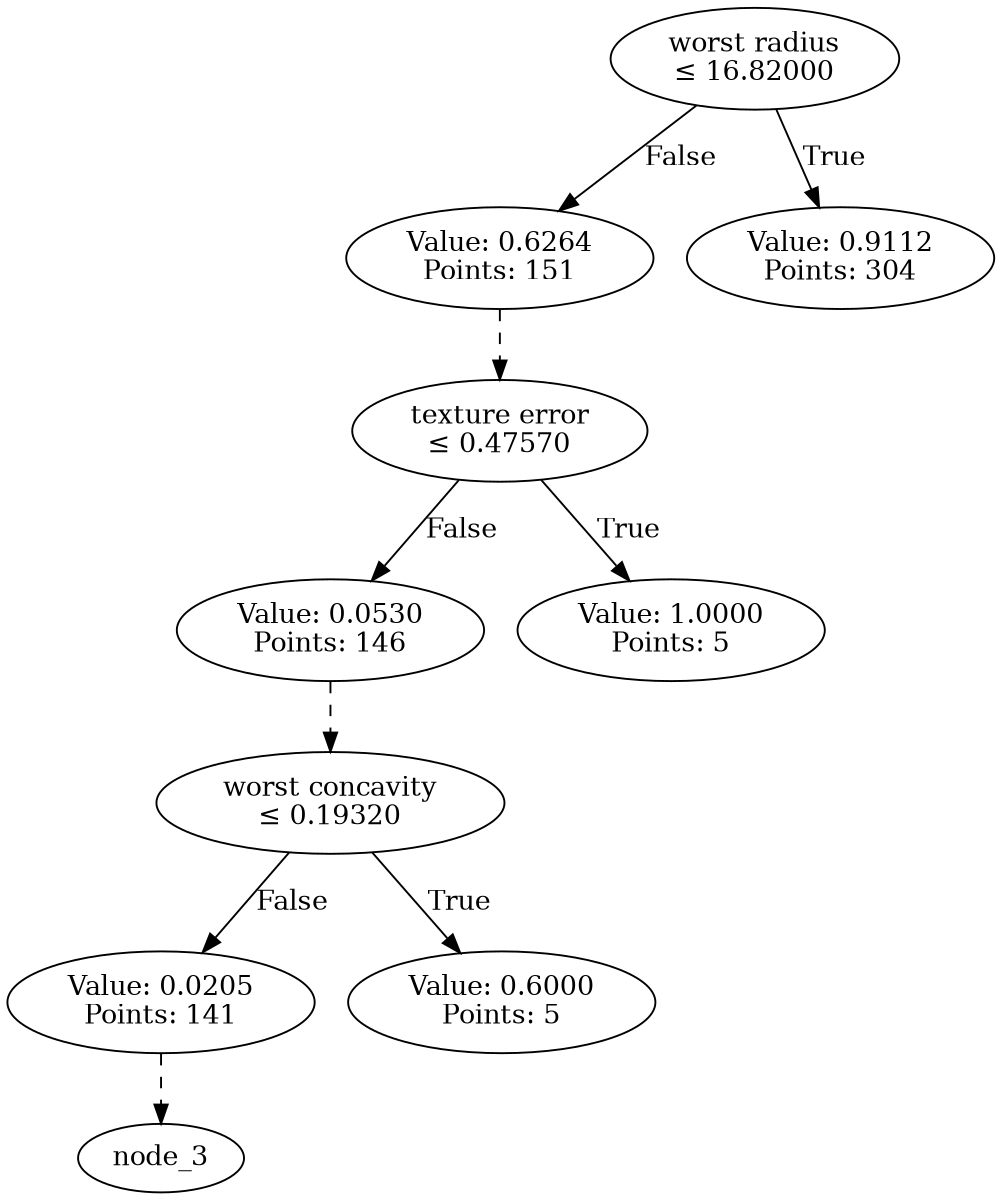 // Decision Rule Visualization for Corels
digraph {
	rankdir=TB size="8,8"
	node_0 [label="worst radius
≤ 16.82000"]
	leaf_0_left [label="Value: 0.6264
Points: 151"]
	node_0 -> leaf_0_left [label=False]
	leaf_0_right [label="Value: 0.9112
Points: 304"]
	node_0 -> leaf_0_right [label=True]
	leaf_0_left -> node_1 [style=dashed]
	node_1 [label="texture error
≤ 0.47570"]
	leaf_1_left [label="Value: 0.0530
Points: 146"]
	node_1 -> leaf_1_left [label=False]
	leaf_1_right [label="Value: 1.0000
Points: 5"]
	node_1 -> leaf_1_right [label=True]
	leaf_1_left -> node_2 [style=dashed]
	node_2 [label="worst concavity
≤ 0.19320"]
	leaf_2_left [label="Value: 0.0205
Points: 141"]
	node_2 -> leaf_2_left [label=False]
	leaf_2_right [label="Value: 0.6000
Points: 5"]
	node_2 -> leaf_2_right [label=True]
	leaf_2_left -> node_3 [style=dashed]
}
